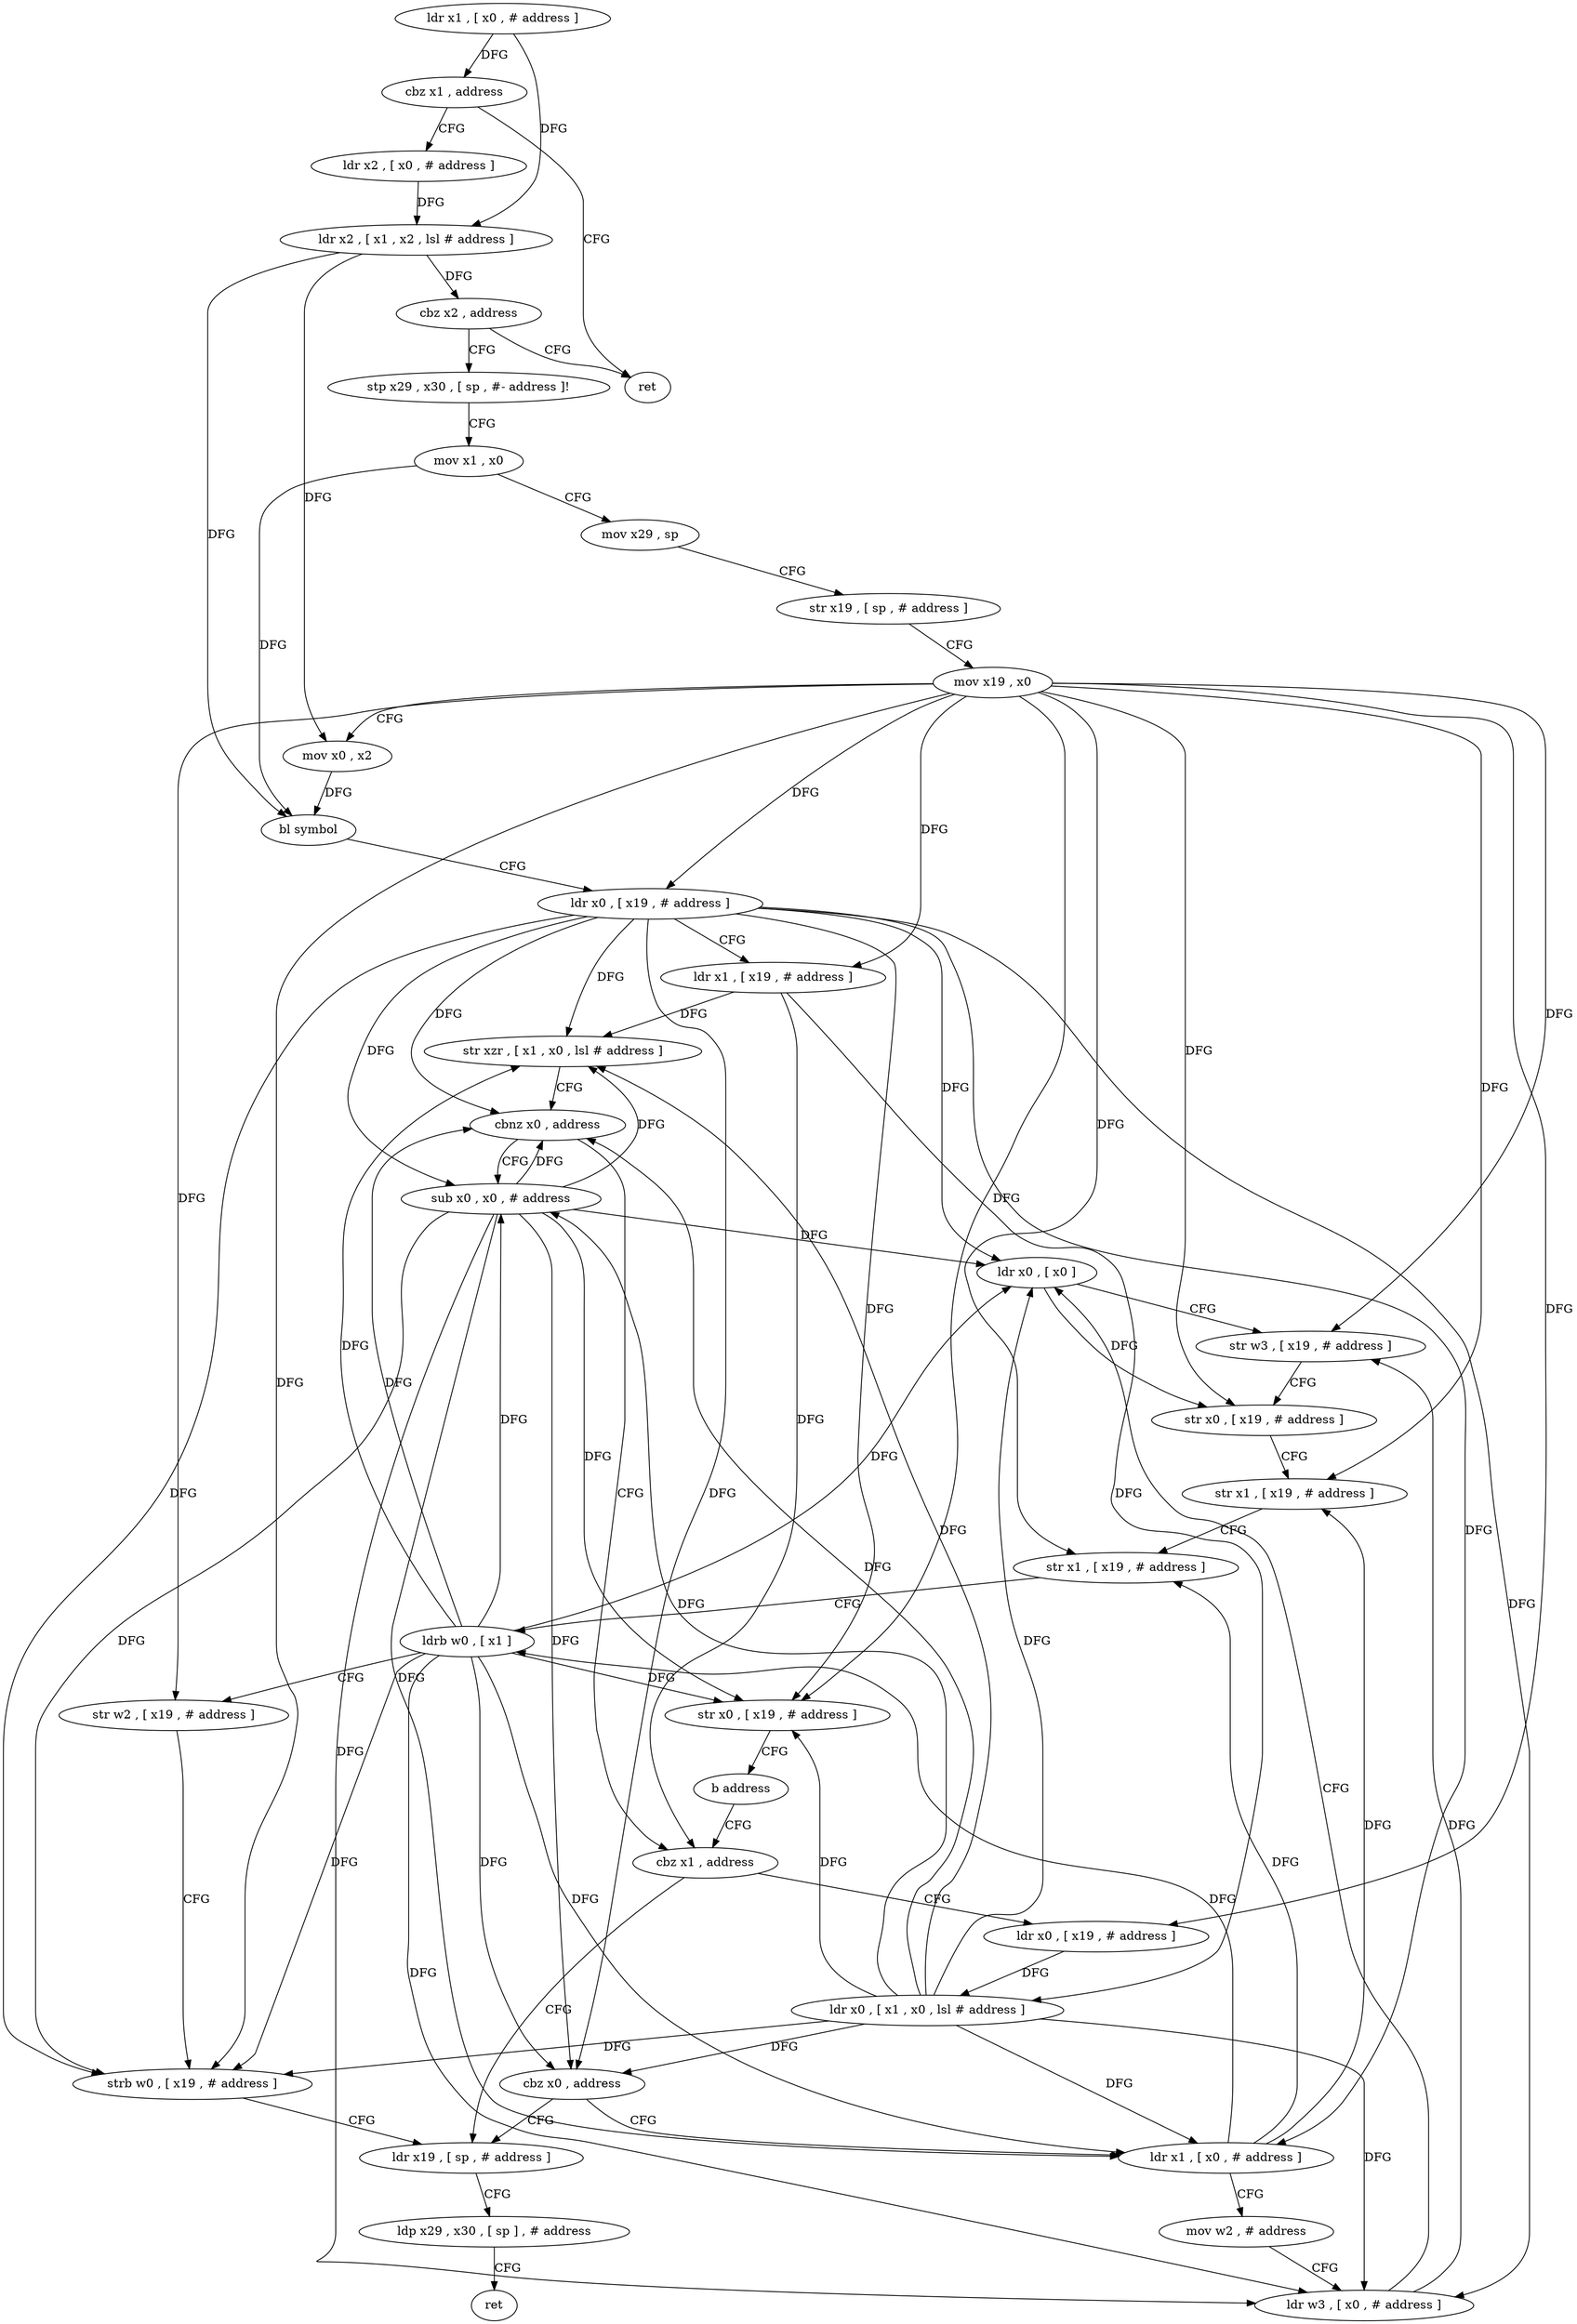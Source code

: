 digraph "func" {
"125704" [label = "ldr x1 , [ x0 , # address ]" ]
"125708" [label = "cbz x1 , address" ]
"125856" [label = "ret" ]
"125712" [label = "ldr x2 , [ x0 , # address ]" ]
"125716" [label = "ldr x2 , [ x1 , x2 , lsl # address ]" ]
"125720" [label = "cbz x2 , address" ]
"125724" [label = "stp x29 , x30 , [ sp , #- address ]!" ]
"125728" [label = "mov x1 , x0" ]
"125732" [label = "mov x29 , sp" ]
"125736" [label = "str x19 , [ sp , # address ]" ]
"125740" [label = "mov x19 , x0" ]
"125744" [label = "mov x0 , x2" ]
"125748" [label = "bl symbol" ]
"125752" [label = "ldr x0 , [ x19 , # address ]" ]
"125756" [label = "ldr x1 , [ x19 , # address ]" ]
"125760" [label = "str xzr , [ x1 , x0 , lsl # address ]" ]
"125764" [label = "cbnz x0 , address" ]
"125840" [label = "sub x0 , x0 , # address" ]
"125768" [label = "cbz x1 , address" ]
"125844" [label = "str x0 , [ x19 , # address ]" ]
"125848" [label = "b address" ]
"125828" [label = "ldr x19 , [ sp , # address ]" ]
"125772" [label = "ldr x0 , [ x19 , # address ]" ]
"125832" [label = "ldp x29 , x30 , [ sp ] , # address" ]
"125836" [label = "ret" ]
"125776" [label = "ldr x0 , [ x1 , x0 , lsl # address ]" ]
"125780" [label = "cbz x0 , address" ]
"125784" [label = "ldr x1 , [ x0 , # address ]" ]
"125788" [label = "mov w2 , # address" ]
"125792" [label = "ldr w3 , [ x0 , # address ]" ]
"125796" [label = "ldr x0 , [ x0 ]" ]
"125800" [label = "str w3 , [ x19 , # address ]" ]
"125804" [label = "str x0 , [ x19 , # address ]" ]
"125808" [label = "str x1 , [ x19 , # address ]" ]
"125812" [label = "str x1 , [ x19 , # address ]" ]
"125816" [label = "ldrb w0 , [ x1 ]" ]
"125820" [label = "str w2 , [ x19 , # address ]" ]
"125824" [label = "strb w0 , [ x19 , # address ]" ]
"125704" -> "125708" [ label = "DFG" ]
"125704" -> "125716" [ label = "DFG" ]
"125708" -> "125856" [ label = "CFG" ]
"125708" -> "125712" [ label = "CFG" ]
"125712" -> "125716" [ label = "DFG" ]
"125716" -> "125720" [ label = "DFG" ]
"125716" -> "125744" [ label = "DFG" ]
"125716" -> "125748" [ label = "DFG" ]
"125720" -> "125856" [ label = "CFG" ]
"125720" -> "125724" [ label = "CFG" ]
"125724" -> "125728" [ label = "CFG" ]
"125728" -> "125732" [ label = "CFG" ]
"125728" -> "125748" [ label = "DFG" ]
"125732" -> "125736" [ label = "CFG" ]
"125736" -> "125740" [ label = "CFG" ]
"125740" -> "125744" [ label = "CFG" ]
"125740" -> "125752" [ label = "DFG" ]
"125740" -> "125756" [ label = "DFG" ]
"125740" -> "125844" [ label = "DFG" ]
"125740" -> "125772" [ label = "DFG" ]
"125740" -> "125800" [ label = "DFG" ]
"125740" -> "125804" [ label = "DFG" ]
"125740" -> "125808" [ label = "DFG" ]
"125740" -> "125812" [ label = "DFG" ]
"125740" -> "125820" [ label = "DFG" ]
"125740" -> "125824" [ label = "DFG" ]
"125744" -> "125748" [ label = "DFG" ]
"125748" -> "125752" [ label = "CFG" ]
"125752" -> "125756" [ label = "CFG" ]
"125752" -> "125760" [ label = "DFG" ]
"125752" -> "125764" [ label = "DFG" ]
"125752" -> "125840" [ label = "DFG" ]
"125752" -> "125844" [ label = "DFG" ]
"125752" -> "125780" [ label = "DFG" ]
"125752" -> "125784" [ label = "DFG" ]
"125752" -> "125792" [ label = "DFG" ]
"125752" -> "125796" [ label = "DFG" ]
"125752" -> "125824" [ label = "DFG" ]
"125756" -> "125760" [ label = "DFG" ]
"125756" -> "125768" [ label = "DFG" ]
"125756" -> "125776" [ label = "DFG" ]
"125760" -> "125764" [ label = "CFG" ]
"125764" -> "125840" [ label = "CFG" ]
"125764" -> "125768" [ label = "CFG" ]
"125840" -> "125844" [ label = "DFG" ]
"125840" -> "125760" [ label = "DFG" ]
"125840" -> "125764" [ label = "DFG" ]
"125840" -> "125780" [ label = "DFG" ]
"125840" -> "125784" [ label = "DFG" ]
"125840" -> "125792" [ label = "DFG" ]
"125840" -> "125796" [ label = "DFG" ]
"125840" -> "125824" [ label = "DFG" ]
"125768" -> "125828" [ label = "CFG" ]
"125768" -> "125772" [ label = "CFG" ]
"125844" -> "125848" [ label = "CFG" ]
"125848" -> "125768" [ label = "CFG" ]
"125828" -> "125832" [ label = "CFG" ]
"125772" -> "125776" [ label = "DFG" ]
"125832" -> "125836" [ label = "CFG" ]
"125776" -> "125780" [ label = "DFG" ]
"125776" -> "125760" [ label = "DFG" ]
"125776" -> "125764" [ label = "DFG" ]
"125776" -> "125840" [ label = "DFG" ]
"125776" -> "125844" [ label = "DFG" ]
"125776" -> "125784" [ label = "DFG" ]
"125776" -> "125792" [ label = "DFG" ]
"125776" -> "125796" [ label = "DFG" ]
"125776" -> "125824" [ label = "DFG" ]
"125780" -> "125828" [ label = "CFG" ]
"125780" -> "125784" [ label = "CFG" ]
"125784" -> "125788" [ label = "CFG" ]
"125784" -> "125808" [ label = "DFG" ]
"125784" -> "125812" [ label = "DFG" ]
"125784" -> "125816" [ label = "DFG" ]
"125788" -> "125792" [ label = "CFG" ]
"125792" -> "125796" [ label = "CFG" ]
"125792" -> "125800" [ label = "DFG" ]
"125796" -> "125800" [ label = "CFG" ]
"125796" -> "125804" [ label = "DFG" ]
"125800" -> "125804" [ label = "CFG" ]
"125804" -> "125808" [ label = "CFG" ]
"125808" -> "125812" [ label = "CFG" ]
"125812" -> "125816" [ label = "CFG" ]
"125816" -> "125820" [ label = "CFG" ]
"125816" -> "125760" [ label = "DFG" ]
"125816" -> "125764" [ label = "DFG" ]
"125816" -> "125840" [ label = "DFG" ]
"125816" -> "125844" [ label = "DFG" ]
"125816" -> "125780" [ label = "DFG" ]
"125816" -> "125784" [ label = "DFG" ]
"125816" -> "125792" [ label = "DFG" ]
"125816" -> "125796" [ label = "DFG" ]
"125816" -> "125824" [ label = "DFG" ]
"125820" -> "125824" [ label = "CFG" ]
"125824" -> "125828" [ label = "CFG" ]
}

